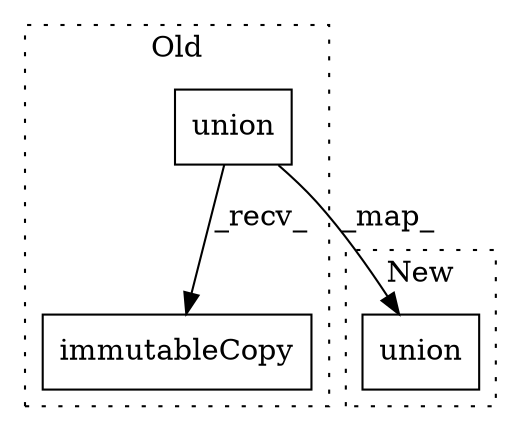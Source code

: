 digraph G {
subgraph cluster0 {
1 [label="union" a="32" s="6063,6105" l="6,1" shape="box"];
3 [label="immutableCopy" a="32" s="6107" l="15" shape="box"];
label = "Old";
style="dotted";
}
subgraph cluster1 {
2 [label="union" a="32" s="5008,5050" l="6,1" shape="box"];
label = "New";
style="dotted";
}
1 -> 2 [label="_map_"];
1 -> 3 [label="_recv_"];
}